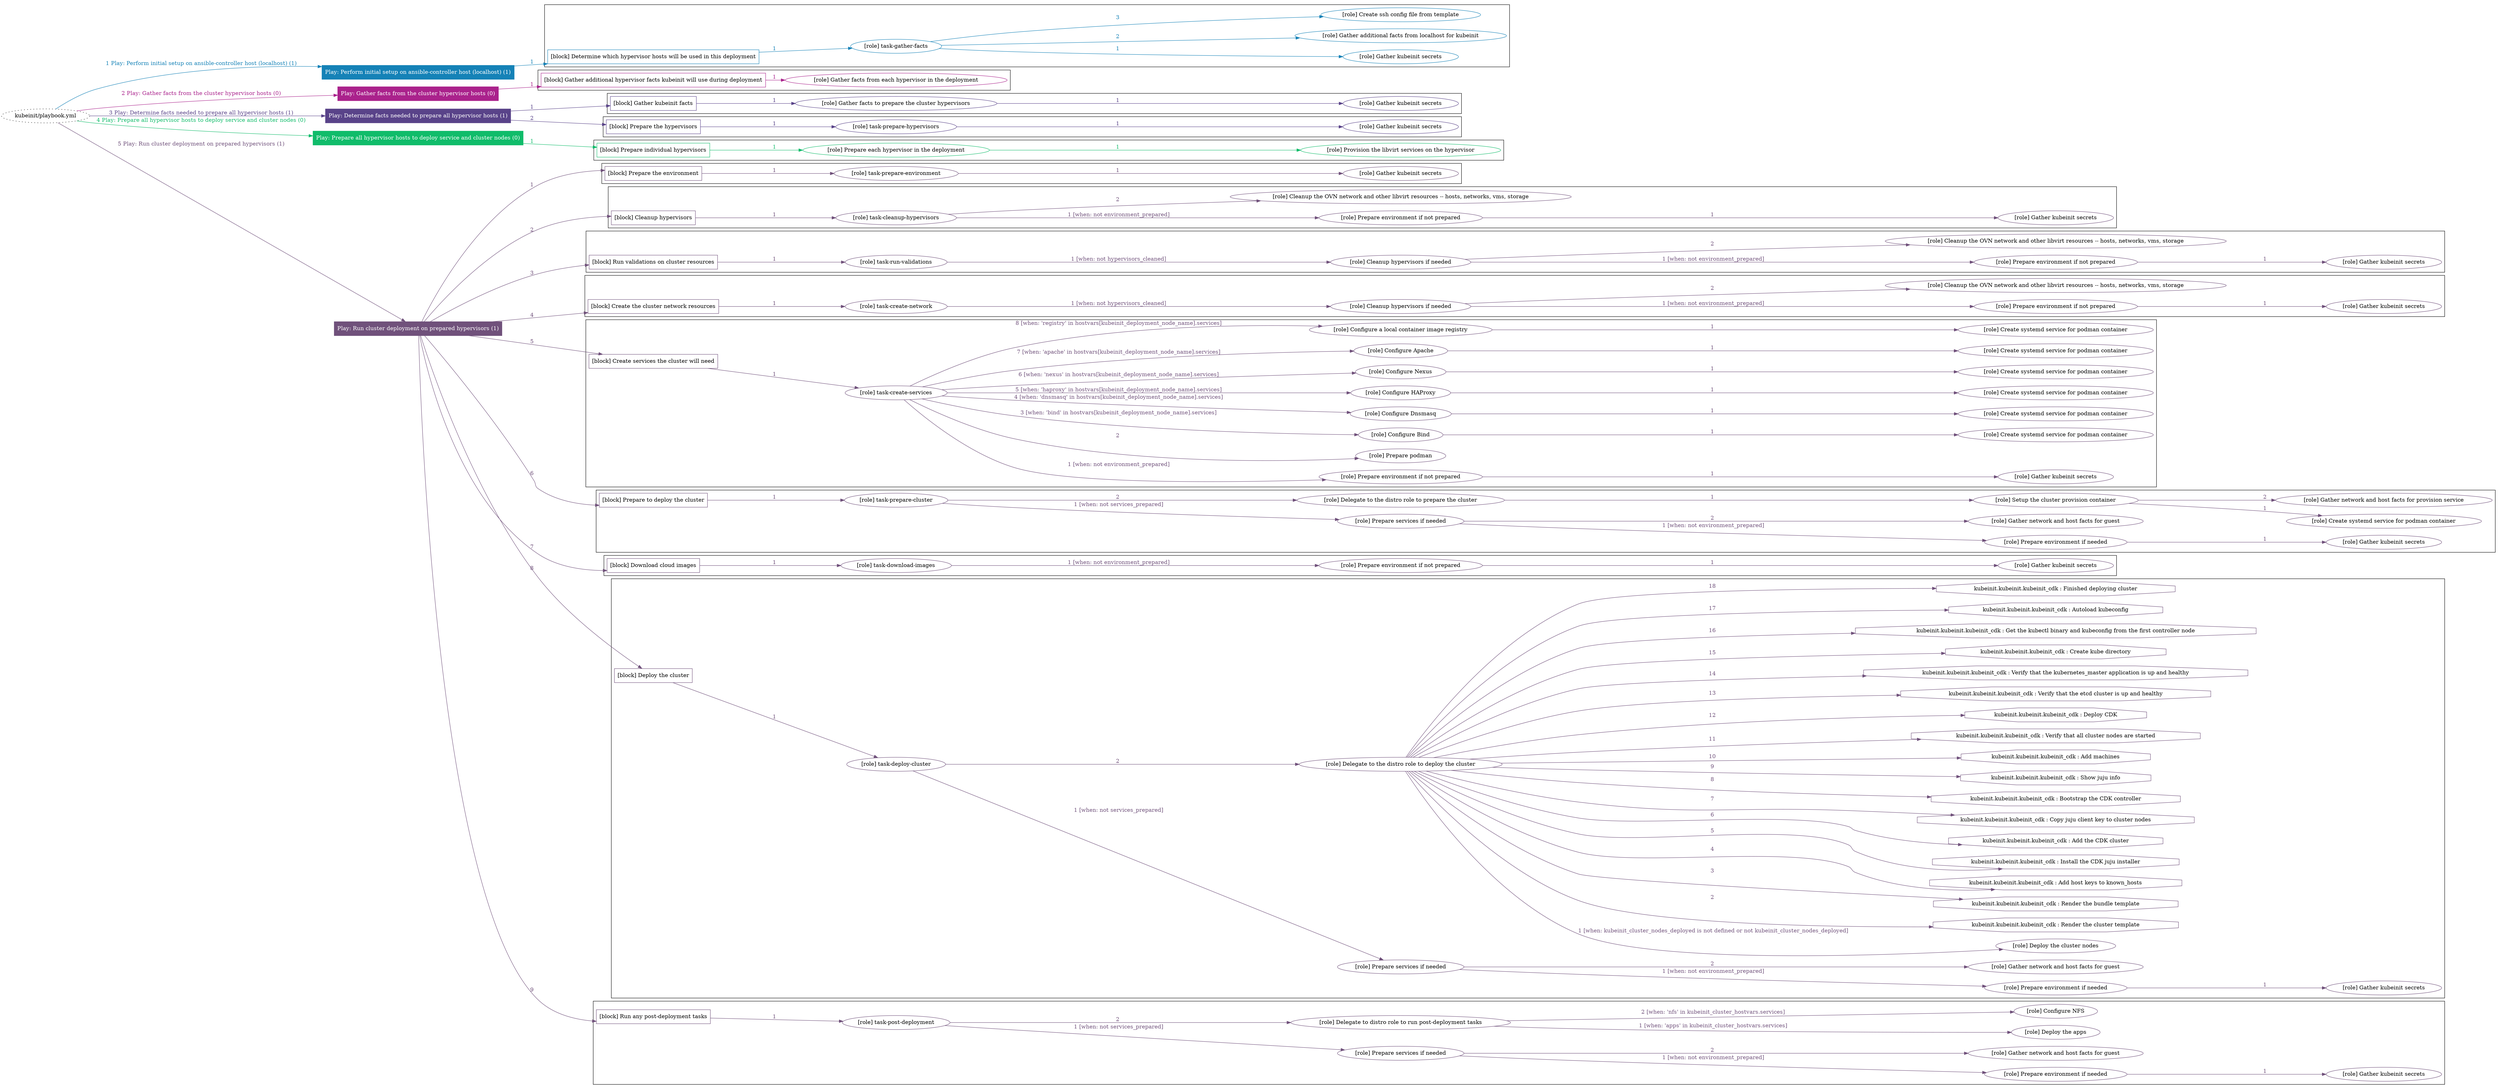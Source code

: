 digraph {
	graph [concentrate=true ordering=in rankdir=LR ratio=fill]
	edge [esep=5 sep=10]
	"kubeinit/playbook.yml" [URL="/home/runner/work/kubeinit/kubeinit/kubeinit/playbook.yml" id=playbook_e961bd21 style=dotted]
	"kubeinit/playbook.yml" -> play_87c64105 [label="1 Play: Perform initial setup on ansible-controller host (localhost) (1)" color="#1582b7" fontcolor="#1582b7" id=edge_play_87c64105 labeltooltip="1 Play: Perform initial setup on ansible-controller host (localhost) (1)" tooltip="1 Play: Perform initial setup on ansible-controller host (localhost) (1)"]
	subgraph "Play: Perform initial setup on ansible-controller host (localhost) (1)" {
		play_87c64105 [label="Play: Perform initial setup on ansible-controller host (localhost) (1)" URL="/home/runner/work/kubeinit/kubeinit/kubeinit/playbook.yml" color="#1582b7" fontcolor="#ffffff" id=play_87c64105 shape=box style=filled tooltip=localhost]
		play_87c64105 -> block_a2f444b9 [label=1 color="#1582b7" fontcolor="#1582b7" id=edge_block_a2f444b9 labeltooltip=1 tooltip=1]
		subgraph cluster_block_a2f444b9 {
			block_a2f444b9 [label="[block] Determine which hypervisor hosts will be used in this deployment" URL="/home/runner/work/kubeinit/kubeinit/kubeinit/playbook.yml" color="#1582b7" id=block_a2f444b9 labeltooltip="Determine which hypervisor hosts will be used in this deployment" shape=box tooltip="Determine which hypervisor hosts will be used in this deployment"]
			block_a2f444b9 -> role_18d2ad9b [label="1 " color="#1582b7" fontcolor="#1582b7" id=edge_role_18d2ad9b labeltooltip="1 " tooltip="1 "]
			subgraph "task-gather-facts" {
				role_18d2ad9b [label="[role] task-gather-facts" URL="/home/runner/work/kubeinit/kubeinit/kubeinit/playbook.yml" color="#1582b7" id=role_18d2ad9b tooltip="task-gather-facts"]
				role_18d2ad9b -> role_e6285c16 [label="1 " color="#1582b7" fontcolor="#1582b7" id=edge_role_e6285c16 labeltooltip="1 " tooltip="1 "]
				subgraph "Gather kubeinit secrets" {
					role_e6285c16 [label="[role] Gather kubeinit secrets" URL="/home/runner/.ansible/collections/ansible_collections/kubeinit/kubeinit/roles/kubeinit_prepare/tasks/build_hypervisors_group.yml" color="#1582b7" id=role_e6285c16 tooltip="Gather kubeinit secrets"]
				}
				role_18d2ad9b -> role_29a15464 [label="2 " color="#1582b7" fontcolor="#1582b7" id=edge_role_29a15464 labeltooltip="2 " tooltip="2 "]
				subgraph "Gather additional facts from localhost for kubeinit" {
					role_29a15464 [label="[role] Gather additional facts from localhost for kubeinit" URL="/home/runner/.ansible/collections/ansible_collections/kubeinit/kubeinit/roles/kubeinit_prepare/tasks/build_hypervisors_group.yml" color="#1582b7" id=role_29a15464 tooltip="Gather additional facts from localhost for kubeinit"]
				}
				role_18d2ad9b -> role_638b3662 [label="3 " color="#1582b7" fontcolor="#1582b7" id=edge_role_638b3662 labeltooltip="3 " tooltip="3 "]
				subgraph "Create ssh config file from template" {
					role_638b3662 [label="[role] Create ssh config file from template" URL="/home/runner/.ansible/collections/ansible_collections/kubeinit/kubeinit/roles/kubeinit_prepare/tasks/build_hypervisors_group.yml" color="#1582b7" id=role_638b3662 tooltip="Create ssh config file from template"]
				}
			}
		}
	}
	"kubeinit/playbook.yml" -> play_4f1127a1 [label="2 Play: Gather facts from the cluster hypervisor hosts (0)" color="#aa228c" fontcolor="#aa228c" id=edge_play_4f1127a1 labeltooltip="2 Play: Gather facts from the cluster hypervisor hosts (0)" tooltip="2 Play: Gather facts from the cluster hypervisor hosts (0)"]
	subgraph "Play: Gather facts from the cluster hypervisor hosts (0)" {
		play_4f1127a1 [label="Play: Gather facts from the cluster hypervisor hosts (0)" URL="/home/runner/work/kubeinit/kubeinit/kubeinit/playbook.yml" color="#aa228c" fontcolor="#ffffff" id=play_4f1127a1 shape=box style=filled tooltip="Play: Gather facts from the cluster hypervisor hosts (0)"]
		play_4f1127a1 -> block_5f55feec [label=1 color="#aa228c" fontcolor="#aa228c" id=edge_block_5f55feec labeltooltip=1 tooltip=1]
		subgraph cluster_block_5f55feec {
			block_5f55feec [label="[block] Gather additional hypervisor facts kubeinit will use during deployment" URL="/home/runner/work/kubeinit/kubeinit/kubeinit/playbook.yml" color="#aa228c" id=block_5f55feec labeltooltip="Gather additional hypervisor facts kubeinit will use during deployment" shape=box tooltip="Gather additional hypervisor facts kubeinit will use during deployment"]
			block_5f55feec -> role_579f45e4 [label="1 " color="#aa228c" fontcolor="#aa228c" id=edge_role_579f45e4 labeltooltip="1 " tooltip="1 "]
			subgraph "Gather facts from each hypervisor in the deployment" {
				role_579f45e4 [label="[role] Gather facts from each hypervisor in the deployment" URL="/home/runner/work/kubeinit/kubeinit/kubeinit/playbook.yml" color="#aa228c" id=role_579f45e4 tooltip="Gather facts from each hypervisor in the deployment"]
			}
		}
	}
	"kubeinit/playbook.yml" -> play_d66c3c8f [label="3 Play: Determine facts needed to prepare all hypervisor hosts (1)" color="#594389" fontcolor="#594389" id=edge_play_d66c3c8f labeltooltip="3 Play: Determine facts needed to prepare all hypervisor hosts (1)" tooltip="3 Play: Determine facts needed to prepare all hypervisor hosts (1)"]
	subgraph "Play: Determine facts needed to prepare all hypervisor hosts (1)" {
		play_d66c3c8f [label="Play: Determine facts needed to prepare all hypervisor hosts (1)" URL="/home/runner/work/kubeinit/kubeinit/kubeinit/playbook.yml" color="#594389" fontcolor="#ffffff" id=play_d66c3c8f shape=box style=filled tooltip=localhost]
		play_d66c3c8f -> block_e8933402 [label=1 color="#594389" fontcolor="#594389" id=edge_block_e8933402 labeltooltip=1 tooltip=1]
		subgraph cluster_block_e8933402 {
			block_e8933402 [label="[block] Gather kubeinit facts" URL="/home/runner/work/kubeinit/kubeinit/kubeinit/playbook.yml" color="#594389" id=block_e8933402 labeltooltip="Gather kubeinit facts" shape=box tooltip="Gather kubeinit facts"]
			block_e8933402 -> role_7d36f907 [label="1 " color="#594389" fontcolor="#594389" id=edge_role_7d36f907 labeltooltip="1 " tooltip="1 "]
			subgraph "Gather facts to prepare the cluster hypervisors" {
				role_7d36f907 [label="[role] Gather facts to prepare the cluster hypervisors" URL="/home/runner/work/kubeinit/kubeinit/kubeinit/playbook.yml" color="#594389" id=role_7d36f907 tooltip="Gather facts to prepare the cluster hypervisors"]
				role_7d36f907 -> role_40cd13fc [label="1 " color="#594389" fontcolor="#594389" id=edge_role_40cd13fc labeltooltip="1 " tooltip="1 "]
				subgraph "Gather kubeinit secrets" {
					role_40cd13fc [label="[role] Gather kubeinit secrets" URL="/home/runner/.ansible/collections/ansible_collections/kubeinit/kubeinit/roles/kubeinit_prepare/tasks/gather_kubeinit_facts.yml" color="#594389" id=role_40cd13fc tooltip="Gather kubeinit secrets"]
				}
			}
		}
		play_d66c3c8f -> block_650cc54a [label=2 color="#594389" fontcolor="#594389" id=edge_block_650cc54a labeltooltip=2 tooltip=2]
		subgraph cluster_block_650cc54a {
			block_650cc54a [label="[block] Prepare the hypervisors" URL="/home/runner/work/kubeinit/kubeinit/kubeinit/playbook.yml" color="#594389" id=block_650cc54a labeltooltip="Prepare the hypervisors" shape=box tooltip="Prepare the hypervisors"]
			block_650cc54a -> role_b9fdf3d8 [label="1 " color="#594389" fontcolor="#594389" id=edge_role_b9fdf3d8 labeltooltip="1 " tooltip="1 "]
			subgraph "task-prepare-hypervisors" {
				role_b9fdf3d8 [label="[role] task-prepare-hypervisors" URL="/home/runner/work/kubeinit/kubeinit/kubeinit/playbook.yml" color="#594389" id=role_b9fdf3d8 tooltip="task-prepare-hypervisors"]
				role_b9fdf3d8 -> role_2f6154be [label="1 " color="#594389" fontcolor="#594389" id=edge_role_2f6154be labeltooltip="1 " tooltip="1 "]
				subgraph "Gather kubeinit secrets" {
					role_2f6154be [label="[role] Gather kubeinit secrets" URL="/home/runner/.ansible/collections/ansible_collections/kubeinit/kubeinit/roles/kubeinit_prepare/tasks/gather_kubeinit_facts.yml" color="#594389" id=role_2f6154be tooltip="Gather kubeinit secrets"]
				}
			}
		}
	}
	"kubeinit/playbook.yml" -> play_b170e6d6 [label="4 Play: Prepare all hypervisor hosts to deploy service and cluster nodes (0)" color="#10bc6a" fontcolor="#10bc6a" id=edge_play_b170e6d6 labeltooltip="4 Play: Prepare all hypervisor hosts to deploy service and cluster nodes (0)" tooltip="4 Play: Prepare all hypervisor hosts to deploy service and cluster nodes (0)"]
	subgraph "Play: Prepare all hypervisor hosts to deploy service and cluster nodes (0)" {
		play_b170e6d6 [label="Play: Prepare all hypervisor hosts to deploy service and cluster nodes (0)" URL="/home/runner/work/kubeinit/kubeinit/kubeinit/playbook.yml" color="#10bc6a" fontcolor="#ffffff" id=play_b170e6d6 shape=box style=filled tooltip="Play: Prepare all hypervisor hosts to deploy service and cluster nodes (0)"]
		play_b170e6d6 -> block_8435c629 [label=1 color="#10bc6a" fontcolor="#10bc6a" id=edge_block_8435c629 labeltooltip=1 tooltip=1]
		subgraph cluster_block_8435c629 {
			block_8435c629 [label="[block] Prepare individual hypervisors" URL="/home/runner/work/kubeinit/kubeinit/kubeinit/playbook.yml" color="#10bc6a" id=block_8435c629 labeltooltip="Prepare individual hypervisors" shape=box tooltip="Prepare individual hypervisors"]
			block_8435c629 -> role_c2b6e0a0 [label="1 " color="#10bc6a" fontcolor="#10bc6a" id=edge_role_c2b6e0a0 labeltooltip="1 " tooltip="1 "]
			subgraph "Prepare each hypervisor in the deployment" {
				role_c2b6e0a0 [label="[role] Prepare each hypervisor in the deployment" URL="/home/runner/work/kubeinit/kubeinit/kubeinit/playbook.yml" color="#10bc6a" id=role_c2b6e0a0 tooltip="Prepare each hypervisor in the deployment"]
				role_c2b6e0a0 -> role_126b4a73 [label="1 " color="#10bc6a" fontcolor="#10bc6a" id=edge_role_126b4a73 labeltooltip="1 " tooltip="1 "]
				subgraph "Provision the libvirt services on the hypervisor" {
					role_126b4a73 [label="[role] Provision the libvirt services on the hypervisor" URL="/home/runner/.ansible/collections/ansible_collections/kubeinit/kubeinit/roles/kubeinit_prepare/tasks/prepare_hypervisor.yml" color="#10bc6a" id=role_126b4a73 tooltip="Provision the libvirt services on the hypervisor"]
				}
			}
		}
	}
	"kubeinit/playbook.yml" -> play_5b264ed7 [label="5 Play: Run cluster deployment on prepared hypervisors (1)" color="#70517b" fontcolor="#70517b" id=edge_play_5b264ed7 labeltooltip="5 Play: Run cluster deployment on prepared hypervisors (1)" tooltip="5 Play: Run cluster deployment on prepared hypervisors (1)"]
	subgraph "Play: Run cluster deployment on prepared hypervisors (1)" {
		play_5b264ed7 [label="Play: Run cluster deployment on prepared hypervisors (1)" URL="/home/runner/work/kubeinit/kubeinit/kubeinit/playbook.yml" color="#70517b" fontcolor="#ffffff" id=play_5b264ed7 shape=box style=filled tooltip=localhost]
		play_5b264ed7 -> block_85f5c746 [label=1 color="#70517b" fontcolor="#70517b" id=edge_block_85f5c746 labeltooltip=1 tooltip=1]
		subgraph cluster_block_85f5c746 {
			block_85f5c746 [label="[block] Prepare the environment" URL="/home/runner/work/kubeinit/kubeinit/kubeinit/playbook.yml" color="#70517b" id=block_85f5c746 labeltooltip="Prepare the environment" shape=box tooltip="Prepare the environment"]
			block_85f5c746 -> role_bc2df0e4 [label="1 " color="#70517b" fontcolor="#70517b" id=edge_role_bc2df0e4 labeltooltip="1 " tooltip="1 "]
			subgraph "task-prepare-environment" {
				role_bc2df0e4 [label="[role] task-prepare-environment" URL="/home/runner/work/kubeinit/kubeinit/kubeinit/playbook.yml" color="#70517b" id=role_bc2df0e4 tooltip="task-prepare-environment"]
				role_bc2df0e4 -> role_556f3bad [label="1 " color="#70517b" fontcolor="#70517b" id=edge_role_556f3bad labeltooltip="1 " tooltip="1 "]
				subgraph "Gather kubeinit secrets" {
					role_556f3bad [label="[role] Gather kubeinit secrets" URL="/home/runner/.ansible/collections/ansible_collections/kubeinit/kubeinit/roles/kubeinit_prepare/tasks/gather_kubeinit_facts.yml" color="#70517b" id=role_556f3bad tooltip="Gather kubeinit secrets"]
				}
			}
		}
		play_5b264ed7 -> block_90634335 [label=2 color="#70517b" fontcolor="#70517b" id=edge_block_90634335 labeltooltip=2 tooltip=2]
		subgraph cluster_block_90634335 {
			block_90634335 [label="[block] Cleanup hypervisors" URL="/home/runner/work/kubeinit/kubeinit/kubeinit/playbook.yml" color="#70517b" id=block_90634335 labeltooltip="Cleanup hypervisors" shape=box tooltip="Cleanup hypervisors"]
			block_90634335 -> role_f9f95675 [label="1 " color="#70517b" fontcolor="#70517b" id=edge_role_f9f95675 labeltooltip="1 " tooltip="1 "]
			subgraph "task-cleanup-hypervisors" {
				role_f9f95675 [label="[role] task-cleanup-hypervisors" URL="/home/runner/work/kubeinit/kubeinit/kubeinit/playbook.yml" color="#70517b" id=role_f9f95675 tooltip="task-cleanup-hypervisors"]
				role_f9f95675 -> role_d105f3de [label="1 [when: not environment_prepared]" color="#70517b" fontcolor="#70517b" id=edge_role_d105f3de labeltooltip="1 [when: not environment_prepared]" tooltip="1 [when: not environment_prepared]"]
				subgraph "Prepare environment if not prepared" {
					role_d105f3de [label="[role] Prepare environment if not prepared" URL="/home/runner/.ansible/collections/ansible_collections/kubeinit/kubeinit/roles/kubeinit_prepare/tasks/cleanup_hypervisors.yml" color="#70517b" id=role_d105f3de tooltip="Prepare environment if not prepared"]
					role_d105f3de -> role_854dcf87 [label="1 " color="#70517b" fontcolor="#70517b" id=edge_role_854dcf87 labeltooltip="1 " tooltip="1 "]
					subgraph "Gather kubeinit secrets" {
						role_854dcf87 [label="[role] Gather kubeinit secrets" URL="/home/runner/.ansible/collections/ansible_collections/kubeinit/kubeinit/roles/kubeinit_prepare/tasks/gather_kubeinit_facts.yml" color="#70517b" id=role_854dcf87 tooltip="Gather kubeinit secrets"]
					}
				}
				role_f9f95675 -> role_4ba802db [label="2 " color="#70517b" fontcolor="#70517b" id=edge_role_4ba802db labeltooltip="2 " tooltip="2 "]
				subgraph "Cleanup the OVN network and other libvirt resources -- hosts, networks, vms, storage" {
					role_4ba802db [label="[role] Cleanup the OVN network and other libvirt resources -- hosts, networks, vms, storage" URL="/home/runner/.ansible/collections/ansible_collections/kubeinit/kubeinit/roles/kubeinit_prepare/tasks/cleanup_hypervisors.yml" color="#70517b" id=role_4ba802db tooltip="Cleanup the OVN network and other libvirt resources -- hosts, networks, vms, storage"]
				}
			}
		}
		play_5b264ed7 -> block_b8c4463d [label=3 color="#70517b" fontcolor="#70517b" id=edge_block_b8c4463d labeltooltip=3 tooltip=3]
		subgraph cluster_block_b8c4463d {
			block_b8c4463d [label="[block] Run validations on cluster resources" URL="/home/runner/work/kubeinit/kubeinit/kubeinit/playbook.yml" color="#70517b" id=block_b8c4463d labeltooltip="Run validations on cluster resources" shape=box tooltip="Run validations on cluster resources"]
			block_b8c4463d -> role_10801eb2 [label="1 " color="#70517b" fontcolor="#70517b" id=edge_role_10801eb2 labeltooltip="1 " tooltip="1 "]
			subgraph "task-run-validations" {
				role_10801eb2 [label="[role] task-run-validations" URL="/home/runner/work/kubeinit/kubeinit/kubeinit/playbook.yml" color="#70517b" id=role_10801eb2 tooltip="task-run-validations"]
				role_10801eb2 -> role_93d32d0f [label="1 [when: not hypervisors_cleaned]" color="#70517b" fontcolor="#70517b" id=edge_role_93d32d0f labeltooltip="1 [when: not hypervisors_cleaned]" tooltip="1 [when: not hypervisors_cleaned]"]
				subgraph "Cleanup hypervisors if needed" {
					role_93d32d0f [label="[role] Cleanup hypervisors if needed" URL="/home/runner/.ansible/collections/ansible_collections/kubeinit/kubeinit/roles/kubeinit_validations/tasks/main.yml" color="#70517b" id=role_93d32d0f tooltip="Cleanup hypervisors if needed"]
					role_93d32d0f -> role_6d590b3e [label="1 [when: not environment_prepared]" color="#70517b" fontcolor="#70517b" id=edge_role_6d590b3e labeltooltip="1 [when: not environment_prepared]" tooltip="1 [when: not environment_prepared]"]
					subgraph "Prepare environment if not prepared" {
						role_6d590b3e [label="[role] Prepare environment if not prepared" URL="/home/runner/.ansible/collections/ansible_collections/kubeinit/kubeinit/roles/kubeinit_prepare/tasks/cleanup_hypervisors.yml" color="#70517b" id=role_6d590b3e tooltip="Prepare environment if not prepared"]
						role_6d590b3e -> role_679e4ec3 [label="1 " color="#70517b" fontcolor="#70517b" id=edge_role_679e4ec3 labeltooltip="1 " tooltip="1 "]
						subgraph "Gather kubeinit secrets" {
							role_679e4ec3 [label="[role] Gather kubeinit secrets" URL="/home/runner/.ansible/collections/ansible_collections/kubeinit/kubeinit/roles/kubeinit_prepare/tasks/gather_kubeinit_facts.yml" color="#70517b" id=role_679e4ec3 tooltip="Gather kubeinit secrets"]
						}
					}
					role_93d32d0f -> role_4a360d32 [label="2 " color="#70517b" fontcolor="#70517b" id=edge_role_4a360d32 labeltooltip="2 " tooltip="2 "]
					subgraph "Cleanup the OVN network and other libvirt resources -- hosts, networks, vms, storage" {
						role_4a360d32 [label="[role] Cleanup the OVN network and other libvirt resources -- hosts, networks, vms, storage" URL="/home/runner/.ansible/collections/ansible_collections/kubeinit/kubeinit/roles/kubeinit_prepare/tasks/cleanup_hypervisors.yml" color="#70517b" id=role_4a360d32 tooltip="Cleanup the OVN network and other libvirt resources -- hosts, networks, vms, storage"]
					}
				}
			}
		}
		play_5b264ed7 -> block_88219718 [label=4 color="#70517b" fontcolor="#70517b" id=edge_block_88219718 labeltooltip=4 tooltip=4]
		subgraph cluster_block_88219718 {
			block_88219718 [label="[block] Create the cluster network resources" URL="/home/runner/work/kubeinit/kubeinit/kubeinit/playbook.yml" color="#70517b" id=block_88219718 labeltooltip="Create the cluster network resources" shape=box tooltip="Create the cluster network resources"]
			block_88219718 -> role_7abcfae5 [label="1 " color="#70517b" fontcolor="#70517b" id=edge_role_7abcfae5 labeltooltip="1 " tooltip="1 "]
			subgraph "task-create-network" {
				role_7abcfae5 [label="[role] task-create-network" URL="/home/runner/work/kubeinit/kubeinit/kubeinit/playbook.yml" color="#70517b" id=role_7abcfae5 tooltip="task-create-network"]
				role_7abcfae5 -> role_da74200a [label="1 [when: not hypervisors_cleaned]" color="#70517b" fontcolor="#70517b" id=edge_role_da74200a labeltooltip="1 [when: not hypervisors_cleaned]" tooltip="1 [when: not hypervisors_cleaned]"]
				subgraph "Cleanup hypervisors if needed" {
					role_da74200a [label="[role] Cleanup hypervisors if needed" URL="/home/runner/.ansible/collections/ansible_collections/kubeinit/kubeinit/roles/kubeinit_libvirt/tasks/create_network.yml" color="#70517b" id=role_da74200a tooltip="Cleanup hypervisors if needed"]
					role_da74200a -> role_4936933c [label="1 [when: not environment_prepared]" color="#70517b" fontcolor="#70517b" id=edge_role_4936933c labeltooltip="1 [when: not environment_prepared]" tooltip="1 [when: not environment_prepared]"]
					subgraph "Prepare environment if not prepared" {
						role_4936933c [label="[role] Prepare environment if not prepared" URL="/home/runner/.ansible/collections/ansible_collections/kubeinit/kubeinit/roles/kubeinit_prepare/tasks/cleanup_hypervisors.yml" color="#70517b" id=role_4936933c tooltip="Prepare environment if not prepared"]
						role_4936933c -> role_3587aff1 [label="1 " color="#70517b" fontcolor="#70517b" id=edge_role_3587aff1 labeltooltip="1 " tooltip="1 "]
						subgraph "Gather kubeinit secrets" {
							role_3587aff1 [label="[role] Gather kubeinit secrets" URL="/home/runner/.ansible/collections/ansible_collections/kubeinit/kubeinit/roles/kubeinit_prepare/tasks/gather_kubeinit_facts.yml" color="#70517b" id=role_3587aff1 tooltip="Gather kubeinit secrets"]
						}
					}
					role_da74200a -> role_082f3051 [label="2 " color="#70517b" fontcolor="#70517b" id=edge_role_082f3051 labeltooltip="2 " tooltip="2 "]
					subgraph "Cleanup the OVN network and other libvirt resources -- hosts, networks, vms, storage" {
						role_082f3051 [label="[role] Cleanup the OVN network and other libvirt resources -- hosts, networks, vms, storage" URL="/home/runner/.ansible/collections/ansible_collections/kubeinit/kubeinit/roles/kubeinit_prepare/tasks/cleanup_hypervisors.yml" color="#70517b" id=role_082f3051 tooltip="Cleanup the OVN network and other libvirt resources -- hosts, networks, vms, storage"]
					}
				}
			}
		}
		play_5b264ed7 -> block_bb430942 [label=5 color="#70517b" fontcolor="#70517b" id=edge_block_bb430942 labeltooltip=5 tooltip=5]
		subgraph cluster_block_bb430942 {
			block_bb430942 [label="[block] Create services the cluster will need" URL="/home/runner/work/kubeinit/kubeinit/kubeinit/playbook.yml" color="#70517b" id=block_bb430942 labeltooltip="Create services the cluster will need" shape=box tooltip="Create services the cluster will need"]
			block_bb430942 -> role_895740ae [label="1 " color="#70517b" fontcolor="#70517b" id=edge_role_895740ae labeltooltip="1 " tooltip="1 "]
			subgraph "task-create-services" {
				role_895740ae [label="[role] task-create-services" URL="/home/runner/work/kubeinit/kubeinit/kubeinit/playbook.yml" color="#70517b" id=role_895740ae tooltip="task-create-services"]
				role_895740ae -> role_4c1c47a0 [label="1 [when: not environment_prepared]" color="#70517b" fontcolor="#70517b" id=edge_role_4c1c47a0 labeltooltip="1 [when: not environment_prepared]" tooltip="1 [when: not environment_prepared]"]
				subgraph "Prepare environment if not prepared" {
					role_4c1c47a0 [label="[role] Prepare environment if not prepared" URL="/home/runner/.ansible/collections/ansible_collections/kubeinit/kubeinit/roles/kubeinit_services/tasks/main.yml" color="#70517b" id=role_4c1c47a0 tooltip="Prepare environment if not prepared"]
					role_4c1c47a0 -> role_eb04eb26 [label="1 " color="#70517b" fontcolor="#70517b" id=edge_role_eb04eb26 labeltooltip="1 " tooltip="1 "]
					subgraph "Gather kubeinit secrets" {
						role_eb04eb26 [label="[role] Gather kubeinit secrets" URL="/home/runner/.ansible/collections/ansible_collections/kubeinit/kubeinit/roles/kubeinit_prepare/tasks/gather_kubeinit_facts.yml" color="#70517b" id=role_eb04eb26 tooltip="Gather kubeinit secrets"]
					}
				}
				role_895740ae -> role_6a7e3735 [label="2 " color="#70517b" fontcolor="#70517b" id=edge_role_6a7e3735 labeltooltip="2 " tooltip="2 "]
				subgraph "Prepare podman" {
					role_6a7e3735 [label="[role] Prepare podman" URL="/home/runner/.ansible/collections/ansible_collections/kubeinit/kubeinit/roles/kubeinit_services/tasks/00_create_service_pod.yml" color="#70517b" id=role_6a7e3735 tooltip="Prepare podman"]
				}
				role_895740ae -> role_f7224f70 [label="3 [when: 'bind' in hostvars[kubeinit_deployment_node_name].services]" color="#70517b" fontcolor="#70517b" id=edge_role_f7224f70 labeltooltip="3 [when: 'bind' in hostvars[kubeinit_deployment_node_name].services]" tooltip="3 [when: 'bind' in hostvars[kubeinit_deployment_node_name].services]"]
				subgraph "Configure Bind" {
					role_f7224f70 [label="[role] Configure Bind" URL="/home/runner/.ansible/collections/ansible_collections/kubeinit/kubeinit/roles/kubeinit_services/tasks/start_services_containers.yml" color="#70517b" id=role_f7224f70 tooltip="Configure Bind"]
					role_f7224f70 -> role_7c017019 [label="1 " color="#70517b" fontcolor="#70517b" id=edge_role_7c017019 labeltooltip="1 " tooltip="1 "]
					subgraph "Create systemd service for podman container" {
						role_7c017019 [label="[role] Create systemd service for podman container" URL="/home/runner/.ansible/collections/ansible_collections/kubeinit/kubeinit/roles/kubeinit_bind/tasks/main.yml" color="#70517b" id=role_7c017019 tooltip="Create systemd service for podman container"]
					}
				}
				role_895740ae -> role_dee06d68 [label="4 [when: 'dnsmasq' in hostvars[kubeinit_deployment_node_name].services]" color="#70517b" fontcolor="#70517b" id=edge_role_dee06d68 labeltooltip="4 [when: 'dnsmasq' in hostvars[kubeinit_deployment_node_name].services]" tooltip="4 [when: 'dnsmasq' in hostvars[kubeinit_deployment_node_name].services]"]
				subgraph "Configure Dnsmasq" {
					role_dee06d68 [label="[role] Configure Dnsmasq" URL="/home/runner/.ansible/collections/ansible_collections/kubeinit/kubeinit/roles/kubeinit_services/tasks/start_services_containers.yml" color="#70517b" id=role_dee06d68 tooltip="Configure Dnsmasq"]
					role_dee06d68 -> role_e36efeb1 [label="1 " color="#70517b" fontcolor="#70517b" id=edge_role_e36efeb1 labeltooltip="1 " tooltip="1 "]
					subgraph "Create systemd service for podman container" {
						role_e36efeb1 [label="[role] Create systemd service for podman container" URL="/home/runner/.ansible/collections/ansible_collections/kubeinit/kubeinit/roles/kubeinit_dnsmasq/tasks/main.yml" color="#70517b" id=role_e36efeb1 tooltip="Create systemd service for podman container"]
					}
				}
				role_895740ae -> role_9f12f9a7 [label="5 [when: 'haproxy' in hostvars[kubeinit_deployment_node_name].services]" color="#70517b" fontcolor="#70517b" id=edge_role_9f12f9a7 labeltooltip="5 [when: 'haproxy' in hostvars[kubeinit_deployment_node_name].services]" tooltip="5 [when: 'haproxy' in hostvars[kubeinit_deployment_node_name].services]"]
				subgraph "Configure HAProxy" {
					role_9f12f9a7 [label="[role] Configure HAProxy" URL="/home/runner/.ansible/collections/ansible_collections/kubeinit/kubeinit/roles/kubeinit_services/tasks/start_services_containers.yml" color="#70517b" id=role_9f12f9a7 tooltip="Configure HAProxy"]
					role_9f12f9a7 -> role_540e4642 [label="1 " color="#70517b" fontcolor="#70517b" id=edge_role_540e4642 labeltooltip="1 " tooltip="1 "]
					subgraph "Create systemd service for podman container" {
						role_540e4642 [label="[role] Create systemd service for podman container" URL="/home/runner/.ansible/collections/ansible_collections/kubeinit/kubeinit/roles/kubeinit_haproxy/tasks/main.yml" color="#70517b" id=role_540e4642 tooltip="Create systemd service for podman container"]
					}
				}
				role_895740ae -> role_e175c6b5 [label="6 [when: 'nexus' in hostvars[kubeinit_deployment_node_name].services]" color="#70517b" fontcolor="#70517b" id=edge_role_e175c6b5 labeltooltip="6 [when: 'nexus' in hostvars[kubeinit_deployment_node_name].services]" tooltip="6 [when: 'nexus' in hostvars[kubeinit_deployment_node_name].services]"]
				subgraph "Configure Nexus" {
					role_e175c6b5 [label="[role] Configure Nexus" URL="/home/runner/.ansible/collections/ansible_collections/kubeinit/kubeinit/roles/kubeinit_services/tasks/start_services_containers.yml" color="#70517b" id=role_e175c6b5 tooltip="Configure Nexus"]
					role_e175c6b5 -> role_6c45fba5 [label="1 " color="#70517b" fontcolor="#70517b" id=edge_role_6c45fba5 labeltooltip="1 " tooltip="1 "]
					subgraph "Create systemd service for podman container" {
						role_6c45fba5 [label="[role] Create systemd service for podman container" URL="/home/runner/.ansible/collections/ansible_collections/kubeinit/kubeinit/roles/kubeinit_nexus/tasks/main.yml" color="#70517b" id=role_6c45fba5 tooltip="Create systemd service for podman container"]
					}
				}
				role_895740ae -> role_64e0a888 [label="7 [when: 'apache' in hostvars[kubeinit_deployment_node_name].services]" color="#70517b" fontcolor="#70517b" id=edge_role_64e0a888 labeltooltip="7 [when: 'apache' in hostvars[kubeinit_deployment_node_name].services]" tooltip="7 [when: 'apache' in hostvars[kubeinit_deployment_node_name].services]"]
				subgraph "Configure Apache" {
					role_64e0a888 [label="[role] Configure Apache" URL="/home/runner/.ansible/collections/ansible_collections/kubeinit/kubeinit/roles/kubeinit_services/tasks/start_services_containers.yml" color="#70517b" id=role_64e0a888 tooltip="Configure Apache"]
					role_64e0a888 -> role_f2a1b989 [label="1 " color="#70517b" fontcolor="#70517b" id=edge_role_f2a1b989 labeltooltip="1 " tooltip="1 "]
					subgraph "Create systemd service for podman container" {
						role_f2a1b989 [label="[role] Create systemd service for podman container" URL="/home/runner/.ansible/collections/ansible_collections/kubeinit/kubeinit/roles/kubeinit_apache/tasks/main.yml" color="#70517b" id=role_f2a1b989 tooltip="Create systemd service for podman container"]
					}
				}
				role_895740ae -> role_9c300a97 [label="8 [when: 'registry' in hostvars[kubeinit_deployment_node_name].services]" color="#70517b" fontcolor="#70517b" id=edge_role_9c300a97 labeltooltip="8 [when: 'registry' in hostvars[kubeinit_deployment_node_name].services]" tooltip="8 [when: 'registry' in hostvars[kubeinit_deployment_node_name].services]"]
				subgraph "Configure a local container image registry" {
					role_9c300a97 [label="[role] Configure a local container image registry" URL="/home/runner/.ansible/collections/ansible_collections/kubeinit/kubeinit/roles/kubeinit_services/tasks/start_services_containers.yml" color="#70517b" id=role_9c300a97 tooltip="Configure a local container image registry"]
					role_9c300a97 -> role_ce941d5c [label="1 " color="#70517b" fontcolor="#70517b" id=edge_role_ce941d5c labeltooltip="1 " tooltip="1 "]
					subgraph "Create systemd service for podman container" {
						role_ce941d5c [label="[role] Create systemd service for podman container" URL="/home/runner/.ansible/collections/ansible_collections/kubeinit/kubeinit/roles/kubeinit_registry/tasks/main.yml" color="#70517b" id=role_ce941d5c tooltip="Create systemd service for podman container"]
					}
				}
			}
		}
		play_5b264ed7 -> block_7d9ab58f [label=6 color="#70517b" fontcolor="#70517b" id=edge_block_7d9ab58f labeltooltip=6 tooltip=6]
		subgraph cluster_block_7d9ab58f {
			block_7d9ab58f [label="[block] Prepare to deploy the cluster" URL="/home/runner/work/kubeinit/kubeinit/kubeinit/playbook.yml" color="#70517b" id=block_7d9ab58f labeltooltip="Prepare to deploy the cluster" shape=box tooltip="Prepare to deploy the cluster"]
			block_7d9ab58f -> role_f3714e29 [label="1 " color="#70517b" fontcolor="#70517b" id=edge_role_f3714e29 labeltooltip="1 " tooltip="1 "]
			subgraph "task-prepare-cluster" {
				role_f3714e29 [label="[role] task-prepare-cluster" URL="/home/runner/work/kubeinit/kubeinit/kubeinit/playbook.yml" color="#70517b" id=role_f3714e29 tooltip="task-prepare-cluster"]
				role_f3714e29 -> role_2d28033e [label="1 [when: not services_prepared]" color="#70517b" fontcolor="#70517b" id=edge_role_2d28033e labeltooltip="1 [when: not services_prepared]" tooltip="1 [when: not services_prepared]"]
				subgraph "Prepare services if needed" {
					role_2d28033e [label="[role] Prepare services if needed" URL="/home/runner/.ansible/collections/ansible_collections/kubeinit/kubeinit/roles/kubeinit_prepare/tasks/prepare_cluster.yml" color="#70517b" id=role_2d28033e tooltip="Prepare services if needed"]
					role_2d28033e -> role_96df4a0d [label="1 [when: not environment_prepared]" color="#70517b" fontcolor="#70517b" id=edge_role_96df4a0d labeltooltip="1 [when: not environment_prepared]" tooltip="1 [when: not environment_prepared]"]
					subgraph "Prepare environment if needed" {
						role_96df4a0d [label="[role] Prepare environment if needed" URL="/home/runner/.ansible/collections/ansible_collections/kubeinit/kubeinit/roles/kubeinit_services/tasks/prepare_services.yml" color="#70517b" id=role_96df4a0d tooltip="Prepare environment if needed"]
						role_96df4a0d -> role_45e7a537 [label="1 " color="#70517b" fontcolor="#70517b" id=edge_role_45e7a537 labeltooltip="1 " tooltip="1 "]
						subgraph "Gather kubeinit secrets" {
							role_45e7a537 [label="[role] Gather kubeinit secrets" URL="/home/runner/.ansible/collections/ansible_collections/kubeinit/kubeinit/roles/kubeinit_prepare/tasks/gather_kubeinit_facts.yml" color="#70517b" id=role_45e7a537 tooltip="Gather kubeinit secrets"]
						}
					}
					role_2d28033e -> role_2a914f83 [label="2 " color="#70517b" fontcolor="#70517b" id=edge_role_2a914f83 labeltooltip="2 " tooltip="2 "]
					subgraph "Gather network and host facts for guest" {
						role_2a914f83 [label="[role] Gather network and host facts for guest" URL="/home/runner/.ansible/collections/ansible_collections/kubeinit/kubeinit/roles/kubeinit_services/tasks/prepare_services.yml" color="#70517b" id=role_2a914f83 tooltip="Gather network and host facts for guest"]
					}
				}
				role_f3714e29 -> role_787d579f [label="2 " color="#70517b" fontcolor="#70517b" id=edge_role_787d579f labeltooltip="2 " tooltip="2 "]
				subgraph "Delegate to the distro role to prepare the cluster" {
					role_787d579f [label="[role] Delegate to the distro role to prepare the cluster" URL="/home/runner/.ansible/collections/ansible_collections/kubeinit/kubeinit/roles/kubeinit_prepare/tasks/prepare_cluster.yml" color="#70517b" id=role_787d579f tooltip="Delegate to the distro role to prepare the cluster"]
					role_787d579f -> role_be1cc8cc [label="1 " color="#70517b" fontcolor="#70517b" id=edge_role_be1cc8cc labeltooltip="1 " tooltip="1 "]
					subgraph "Setup the cluster provision container" {
						role_be1cc8cc [label="[role] Setup the cluster provision container" URL="/home/runner/.ansible/collections/ansible_collections/kubeinit/kubeinit/roles/kubeinit_cdk/tasks/prepare_cluster.yml" color="#70517b" id=role_be1cc8cc tooltip="Setup the cluster provision container"]
						role_be1cc8cc -> role_14d08bc9 [label="1 " color="#70517b" fontcolor="#70517b" id=edge_role_14d08bc9 labeltooltip="1 " tooltip="1 "]
						subgraph "Create systemd service for podman container" {
							role_14d08bc9 [label="[role] Create systemd service for podman container" URL="/home/runner/.ansible/collections/ansible_collections/kubeinit/kubeinit/roles/kubeinit_services/tasks/create_provision_container.yml" color="#70517b" id=role_14d08bc9 tooltip="Create systemd service for podman container"]
						}
						role_be1cc8cc -> role_d6ff45f5 [label="2 " color="#70517b" fontcolor="#70517b" id=edge_role_d6ff45f5 labeltooltip="2 " tooltip="2 "]
						subgraph "Gather network and host facts for provision service" {
							role_d6ff45f5 [label="[role] Gather network and host facts for provision service" URL="/home/runner/.ansible/collections/ansible_collections/kubeinit/kubeinit/roles/kubeinit_services/tasks/create_provision_container.yml" color="#70517b" id=role_d6ff45f5 tooltip="Gather network and host facts for provision service"]
						}
					}
				}
			}
		}
		play_5b264ed7 -> block_5e2fc375 [label=7 color="#70517b" fontcolor="#70517b" id=edge_block_5e2fc375 labeltooltip=7 tooltip=7]
		subgraph cluster_block_5e2fc375 {
			block_5e2fc375 [label="[block] Download cloud images" URL="/home/runner/work/kubeinit/kubeinit/kubeinit/playbook.yml" color="#70517b" id=block_5e2fc375 labeltooltip="Download cloud images" shape=box tooltip="Download cloud images"]
			block_5e2fc375 -> role_46822e33 [label="1 " color="#70517b" fontcolor="#70517b" id=edge_role_46822e33 labeltooltip="1 " tooltip="1 "]
			subgraph "task-download-images" {
				role_46822e33 [label="[role] task-download-images" URL="/home/runner/work/kubeinit/kubeinit/kubeinit/playbook.yml" color="#70517b" id=role_46822e33 tooltip="task-download-images"]
				role_46822e33 -> role_49778822 [label="1 [when: not environment_prepared]" color="#70517b" fontcolor="#70517b" id=edge_role_49778822 labeltooltip="1 [when: not environment_prepared]" tooltip="1 [when: not environment_prepared]"]
				subgraph "Prepare environment if not prepared" {
					role_49778822 [label="[role] Prepare environment if not prepared" URL="/home/runner/.ansible/collections/ansible_collections/kubeinit/kubeinit/roles/kubeinit_libvirt/tasks/download_cloud_images.yml" color="#70517b" id=role_49778822 tooltip="Prepare environment if not prepared"]
					role_49778822 -> role_54385763 [label="1 " color="#70517b" fontcolor="#70517b" id=edge_role_54385763 labeltooltip="1 " tooltip="1 "]
					subgraph "Gather kubeinit secrets" {
						role_54385763 [label="[role] Gather kubeinit secrets" URL="/home/runner/.ansible/collections/ansible_collections/kubeinit/kubeinit/roles/kubeinit_prepare/tasks/gather_kubeinit_facts.yml" color="#70517b" id=role_54385763 tooltip="Gather kubeinit secrets"]
					}
				}
			}
		}
		play_5b264ed7 -> block_648b30d6 [label=8 color="#70517b" fontcolor="#70517b" id=edge_block_648b30d6 labeltooltip=8 tooltip=8]
		subgraph cluster_block_648b30d6 {
			block_648b30d6 [label="[block] Deploy the cluster" URL="/home/runner/work/kubeinit/kubeinit/kubeinit/playbook.yml" color="#70517b" id=block_648b30d6 labeltooltip="Deploy the cluster" shape=box tooltip="Deploy the cluster"]
			block_648b30d6 -> role_38019171 [label="1 " color="#70517b" fontcolor="#70517b" id=edge_role_38019171 labeltooltip="1 " tooltip="1 "]
			subgraph "task-deploy-cluster" {
				role_38019171 [label="[role] task-deploy-cluster" URL="/home/runner/work/kubeinit/kubeinit/kubeinit/playbook.yml" color="#70517b" id=role_38019171 tooltip="task-deploy-cluster"]
				role_38019171 -> role_21afc2e8 [label="1 [when: not services_prepared]" color="#70517b" fontcolor="#70517b" id=edge_role_21afc2e8 labeltooltip="1 [when: not services_prepared]" tooltip="1 [when: not services_prepared]"]
				subgraph "Prepare services if needed" {
					role_21afc2e8 [label="[role] Prepare services if needed" URL="/home/runner/.ansible/collections/ansible_collections/kubeinit/kubeinit/roles/kubeinit_prepare/tasks/deploy_cluster.yml" color="#70517b" id=role_21afc2e8 tooltip="Prepare services if needed"]
					role_21afc2e8 -> role_a53c42f4 [label="1 [when: not environment_prepared]" color="#70517b" fontcolor="#70517b" id=edge_role_a53c42f4 labeltooltip="1 [when: not environment_prepared]" tooltip="1 [when: not environment_prepared]"]
					subgraph "Prepare environment if needed" {
						role_a53c42f4 [label="[role] Prepare environment if needed" URL="/home/runner/.ansible/collections/ansible_collections/kubeinit/kubeinit/roles/kubeinit_services/tasks/prepare_services.yml" color="#70517b" id=role_a53c42f4 tooltip="Prepare environment if needed"]
						role_a53c42f4 -> role_8d28fabb [label="1 " color="#70517b" fontcolor="#70517b" id=edge_role_8d28fabb labeltooltip="1 " tooltip="1 "]
						subgraph "Gather kubeinit secrets" {
							role_8d28fabb [label="[role] Gather kubeinit secrets" URL="/home/runner/.ansible/collections/ansible_collections/kubeinit/kubeinit/roles/kubeinit_prepare/tasks/gather_kubeinit_facts.yml" color="#70517b" id=role_8d28fabb tooltip="Gather kubeinit secrets"]
						}
					}
					role_21afc2e8 -> role_6322212d [label="2 " color="#70517b" fontcolor="#70517b" id=edge_role_6322212d labeltooltip="2 " tooltip="2 "]
					subgraph "Gather network and host facts for guest" {
						role_6322212d [label="[role] Gather network and host facts for guest" URL="/home/runner/.ansible/collections/ansible_collections/kubeinit/kubeinit/roles/kubeinit_services/tasks/prepare_services.yml" color="#70517b" id=role_6322212d tooltip="Gather network and host facts for guest"]
					}
				}
				role_38019171 -> role_20437f91 [label="2 " color="#70517b" fontcolor="#70517b" id=edge_role_20437f91 labeltooltip="2 " tooltip="2 "]
				subgraph "Delegate to the distro role to deploy the cluster" {
					role_20437f91 [label="[role] Delegate to the distro role to deploy the cluster" URL="/home/runner/.ansible/collections/ansible_collections/kubeinit/kubeinit/roles/kubeinit_prepare/tasks/deploy_cluster.yml" color="#70517b" id=role_20437f91 tooltip="Delegate to the distro role to deploy the cluster"]
					role_20437f91 -> role_21d5486a [label="1 [when: kubeinit_cluster_nodes_deployed is not defined or not kubeinit_cluster_nodes_deployed]" color="#70517b" fontcolor="#70517b" id=edge_role_21d5486a labeltooltip="1 [when: kubeinit_cluster_nodes_deployed is not defined or not kubeinit_cluster_nodes_deployed]" tooltip="1 [when: kubeinit_cluster_nodes_deployed is not defined or not kubeinit_cluster_nodes_deployed]"]
					subgraph "Deploy the cluster nodes" {
						role_21d5486a [label="[role] Deploy the cluster nodes" URL="/home/runner/.ansible/collections/ansible_collections/kubeinit/kubeinit/roles/kubeinit_cdk/tasks/main.yml" color="#70517b" id=role_21d5486a tooltip="Deploy the cluster nodes"]
					}
					task_b4d30dc0 [label="kubeinit.kubeinit.kubeinit_cdk : Render the cluster template" URL="/home/runner/.ansible/collections/ansible_collections/kubeinit/kubeinit/roles/kubeinit_cdk/tasks/main.yml" color="#70517b" id=task_b4d30dc0 shape=octagon tooltip="kubeinit.kubeinit.kubeinit_cdk : Render the cluster template"]
					role_20437f91 -> task_b4d30dc0 [label="2 " color="#70517b" fontcolor="#70517b" id=edge_task_b4d30dc0 labeltooltip="2 " tooltip="2 "]
					task_2b2c415d [label="kubeinit.kubeinit.kubeinit_cdk : Render the bundle template" URL="/home/runner/.ansible/collections/ansible_collections/kubeinit/kubeinit/roles/kubeinit_cdk/tasks/main.yml" color="#70517b" id=task_2b2c415d shape=octagon tooltip="kubeinit.kubeinit.kubeinit_cdk : Render the bundle template"]
					role_20437f91 -> task_2b2c415d [label="3 " color="#70517b" fontcolor="#70517b" id=edge_task_2b2c415d labeltooltip="3 " tooltip="3 "]
					task_0b7a4acf [label="kubeinit.kubeinit.kubeinit_cdk : Add host keys to known_hosts" URL="/home/runner/.ansible/collections/ansible_collections/kubeinit/kubeinit/roles/kubeinit_cdk/tasks/main.yml" color="#70517b" id=task_0b7a4acf shape=octagon tooltip="kubeinit.kubeinit.kubeinit_cdk : Add host keys to known_hosts"]
					role_20437f91 -> task_0b7a4acf [label="4 " color="#70517b" fontcolor="#70517b" id=edge_task_0b7a4acf labeltooltip="4 " tooltip="4 "]
					task_9b96335f [label="kubeinit.kubeinit.kubeinit_cdk : Install the CDK juju installer" URL="/home/runner/.ansible/collections/ansible_collections/kubeinit/kubeinit/roles/kubeinit_cdk/tasks/main.yml" color="#70517b" id=task_9b96335f shape=octagon tooltip="kubeinit.kubeinit.kubeinit_cdk : Install the CDK juju installer"]
					role_20437f91 -> task_9b96335f [label="5 " color="#70517b" fontcolor="#70517b" id=edge_task_9b96335f labeltooltip="5 " tooltip="5 "]
					task_1d3dae97 [label="kubeinit.kubeinit.kubeinit_cdk : Add the CDK cluster" URL="/home/runner/.ansible/collections/ansible_collections/kubeinit/kubeinit/roles/kubeinit_cdk/tasks/main.yml" color="#70517b" id=task_1d3dae97 shape=octagon tooltip="kubeinit.kubeinit.kubeinit_cdk : Add the CDK cluster"]
					role_20437f91 -> task_1d3dae97 [label="6 " color="#70517b" fontcolor="#70517b" id=edge_task_1d3dae97 labeltooltip="6 " tooltip="6 "]
					task_24530ad8 [label="kubeinit.kubeinit.kubeinit_cdk : Copy juju client key to cluster nodes" URL="/home/runner/.ansible/collections/ansible_collections/kubeinit/kubeinit/roles/kubeinit_cdk/tasks/main.yml" color="#70517b" id=task_24530ad8 shape=octagon tooltip="kubeinit.kubeinit.kubeinit_cdk : Copy juju client key to cluster nodes"]
					role_20437f91 -> task_24530ad8 [label="7 " color="#70517b" fontcolor="#70517b" id=edge_task_24530ad8 labeltooltip="7 " tooltip="7 "]
					task_2612dcbb [label="kubeinit.kubeinit.kubeinit_cdk : Bootstrap the CDK controller" URL="/home/runner/.ansible/collections/ansible_collections/kubeinit/kubeinit/roles/kubeinit_cdk/tasks/main.yml" color="#70517b" id=task_2612dcbb shape=octagon tooltip="kubeinit.kubeinit.kubeinit_cdk : Bootstrap the CDK controller"]
					role_20437f91 -> task_2612dcbb [label="8 " color="#70517b" fontcolor="#70517b" id=edge_task_2612dcbb labeltooltip="8 " tooltip="8 "]
					task_84345f22 [label="kubeinit.kubeinit.kubeinit_cdk : Show juju info" URL="/home/runner/.ansible/collections/ansible_collections/kubeinit/kubeinit/roles/kubeinit_cdk/tasks/main.yml" color="#70517b" id=task_84345f22 shape=octagon tooltip="kubeinit.kubeinit.kubeinit_cdk : Show juju info"]
					role_20437f91 -> task_84345f22 [label="9 " color="#70517b" fontcolor="#70517b" id=edge_task_84345f22 labeltooltip="9 " tooltip="9 "]
					task_7b68202e [label="kubeinit.kubeinit.kubeinit_cdk : Add machines" URL="/home/runner/.ansible/collections/ansible_collections/kubeinit/kubeinit/roles/kubeinit_cdk/tasks/main.yml" color="#70517b" id=task_7b68202e shape=octagon tooltip="kubeinit.kubeinit.kubeinit_cdk : Add machines"]
					role_20437f91 -> task_7b68202e [label="10 " color="#70517b" fontcolor="#70517b" id=edge_task_7b68202e labeltooltip="10 " tooltip="10 "]
					task_5f2bed2f [label="kubeinit.kubeinit.kubeinit_cdk : Verify that all cluster nodes are started" URL="/home/runner/.ansible/collections/ansible_collections/kubeinit/kubeinit/roles/kubeinit_cdk/tasks/main.yml" color="#70517b" id=task_5f2bed2f shape=octagon tooltip="kubeinit.kubeinit.kubeinit_cdk : Verify that all cluster nodes are started"]
					role_20437f91 -> task_5f2bed2f [label="11 " color="#70517b" fontcolor="#70517b" id=edge_task_5f2bed2f labeltooltip="11 " tooltip="11 "]
					task_e63b1d75 [label="kubeinit.kubeinit.kubeinit_cdk : Deploy CDK" URL="/home/runner/.ansible/collections/ansible_collections/kubeinit/kubeinit/roles/kubeinit_cdk/tasks/main.yml" color="#70517b" id=task_e63b1d75 shape=octagon tooltip="kubeinit.kubeinit.kubeinit_cdk : Deploy CDK"]
					role_20437f91 -> task_e63b1d75 [label="12 " color="#70517b" fontcolor="#70517b" id=edge_task_e63b1d75 labeltooltip="12 " tooltip="12 "]
					task_3c0120b8 [label="kubeinit.kubeinit.kubeinit_cdk : Verify that the etcd cluster is up and healthy" URL="/home/runner/.ansible/collections/ansible_collections/kubeinit/kubeinit/roles/kubeinit_cdk/tasks/main.yml" color="#70517b" id=task_3c0120b8 shape=octagon tooltip="kubeinit.kubeinit.kubeinit_cdk : Verify that the etcd cluster is up and healthy"]
					role_20437f91 -> task_3c0120b8 [label="13 " color="#70517b" fontcolor="#70517b" id=edge_task_3c0120b8 labeltooltip="13 " tooltip="13 "]
					task_81ce1267 [label="kubeinit.kubeinit.kubeinit_cdk : Verify that the kubernetes_master application is up and healthy" URL="/home/runner/.ansible/collections/ansible_collections/kubeinit/kubeinit/roles/kubeinit_cdk/tasks/main.yml" color="#70517b" id=task_81ce1267 shape=octagon tooltip="kubeinit.kubeinit.kubeinit_cdk : Verify that the kubernetes_master application is up and healthy"]
					role_20437f91 -> task_81ce1267 [label="14 " color="#70517b" fontcolor="#70517b" id=edge_task_81ce1267 labeltooltip="14 " tooltip="14 "]
					task_6a530593 [label="kubeinit.kubeinit.kubeinit_cdk : Create kube directory" URL="/home/runner/.ansible/collections/ansible_collections/kubeinit/kubeinit/roles/kubeinit_cdk/tasks/main.yml" color="#70517b" id=task_6a530593 shape=octagon tooltip="kubeinit.kubeinit.kubeinit_cdk : Create kube directory"]
					role_20437f91 -> task_6a530593 [label="15 " color="#70517b" fontcolor="#70517b" id=edge_task_6a530593 labeltooltip="15 " tooltip="15 "]
					task_768b5350 [label="kubeinit.kubeinit.kubeinit_cdk : Get the kubectl binary and kubeconfig from the first controller node" URL="/home/runner/.ansible/collections/ansible_collections/kubeinit/kubeinit/roles/kubeinit_cdk/tasks/main.yml" color="#70517b" id=task_768b5350 shape=octagon tooltip="kubeinit.kubeinit.kubeinit_cdk : Get the kubectl binary and kubeconfig from the first controller node"]
					role_20437f91 -> task_768b5350 [label="16 " color="#70517b" fontcolor="#70517b" id=edge_task_768b5350 labeltooltip="16 " tooltip="16 "]
					task_7acb687b [label="kubeinit.kubeinit.kubeinit_cdk : Autoload kubeconfig" URL="/home/runner/.ansible/collections/ansible_collections/kubeinit/kubeinit/roles/kubeinit_cdk/tasks/main.yml" color="#70517b" id=task_7acb687b shape=octagon tooltip="kubeinit.kubeinit.kubeinit_cdk : Autoload kubeconfig"]
					role_20437f91 -> task_7acb687b [label="17 " color="#70517b" fontcolor="#70517b" id=edge_task_7acb687b labeltooltip="17 " tooltip="17 "]
					task_2ef7e60e [label="kubeinit.kubeinit.kubeinit_cdk : Finished deploying cluster" URL="/home/runner/.ansible/collections/ansible_collections/kubeinit/kubeinit/roles/kubeinit_cdk/tasks/main.yml" color="#70517b" id=task_2ef7e60e shape=octagon tooltip="kubeinit.kubeinit.kubeinit_cdk : Finished deploying cluster"]
					role_20437f91 -> task_2ef7e60e [label="18 " color="#70517b" fontcolor="#70517b" id=edge_task_2ef7e60e labeltooltip="18 " tooltip="18 "]
				}
			}
		}
		play_5b264ed7 -> block_072ccea2 [label=9 color="#70517b" fontcolor="#70517b" id=edge_block_072ccea2 labeltooltip=9 tooltip=9]
		subgraph cluster_block_072ccea2 {
			block_072ccea2 [label="[block] Run any post-deployment tasks" URL="/home/runner/work/kubeinit/kubeinit/kubeinit/playbook.yml" color="#70517b" id=block_072ccea2 labeltooltip="Run any post-deployment tasks" shape=box tooltip="Run any post-deployment tasks"]
			block_072ccea2 -> role_6961d6e5 [label="1 " color="#70517b" fontcolor="#70517b" id=edge_role_6961d6e5 labeltooltip="1 " tooltip="1 "]
			subgraph "task-post-deployment" {
				role_6961d6e5 [label="[role] task-post-deployment" URL="/home/runner/work/kubeinit/kubeinit/kubeinit/playbook.yml" color="#70517b" id=role_6961d6e5 tooltip="task-post-deployment"]
				role_6961d6e5 -> role_7653db6b [label="1 [when: not services_prepared]" color="#70517b" fontcolor="#70517b" id=edge_role_7653db6b labeltooltip="1 [when: not services_prepared]" tooltip="1 [when: not services_prepared]"]
				subgraph "Prepare services if needed" {
					role_7653db6b [label="[role] Prepare services if needed" URL="/home/runner/.ansible/collections/ansible_collections/kubeinit/kubeinit/roles/kubeinit_prepare/tasks/post_deployment.yml" color="#70517b" id=role_7653db6b tooltip="Prepare services if needed"]
					role_7653db6b -> role_360d9b70 [label="1 [when: not environment_prepared]" color="#70517b" fontcolor="#70517b" id=edge_role_360d9b70 labeltooltip="1 [when: not environment_prepared]" tooltip="1 [when: not environment_prepared]"]
					subgraph "Prepare environment if needed" {
						role_360d9b70 [label="[role] Prepare environment if needed" URL="/home/runner/.ansible/collections/ansible_collections/kubeinit/kubeinit/roles/kubeinit_services/tasks/prepare_services.yml" color="#70517b" id=role_360d9b70 tooltip="Prepare environment if needed"]
						role_360d9b70 -> role_52876a55 [label="1 " color="#70517b" fontcolor="#70517b" id=edge_role_52876a55 labeltooltip="1 " tooltip="1 "]
						subgraph "Gather kubeinit secrets" {
							role_52876a55 [label="[role] Gather kubeinit secrets" URL="/home/runner/.ansible/collections/ansible_collections/kubeinit/kubeinit/roles/kubeinit_prepare/tasks/gather_kubeinit_facts.yml" color="#70517b" id=role_52876a55 tooltip="Gather kubeinit secrets"]
						}
					}
					role_7653db6b -> role_a8c996a6 [label="2 " color="#70517b" fontcolor="#70517b" id=edge_role_a8c996a6 labeltooltip="2 " tooltip="2 "]
					subgraph "Gather network and host facts for guest" {
						role_a8c996a6 [label="[role] Gather network and host facts for guest" URL="/home/runner/.ansible/collections/ansible_collections/kubeinit/kubeinit/roles/kubeinit_services/tasks/prepare_services.yml" color="#70517b" id=role_a8c996a6 tooltip="Gather network and host facts for guest"]
					}
				}
				role_6961d6e5 -> role_cf8fe9f5 [label="2 " color="#70517b" fontcolor="#70517b" id=edge_role_cf8fe9f5 labeltooltip="2 " tooltip="2 "]
				subgraph "Delegate to distro role to run post-deployment tasks" {
					role_cf8fe9f5 [label="[role] Delegate to distro role to run post-deployment tasks" URL="/home/runner/.ansible/collections/ansible_collections/kubeinit/kubeinit/roles/kubeinit_prepare/tasks/post_deployment.yml" color="#70517b" id=role_cf8fe9f5 tooltip="Delegate to distro role to run post-deployment tasks"]
					role_cf8fe9f5 -> role_a6790b37 [label="1 [when: 'apps' in kubeinit_cluster_hostvars.services]" color="#70517b" fontcolor="#70517b" id=edge_role_a6790b37 labeltooltip="1 [when: 'apps' in kubeinit_cluster_hostvars.services]" tooltip="1 [when: 'apps' in kubeinit_cluster_hostvars.services]"]
					subgraph "Deploy the apps" {
						role_a6790b37 [label="[role] Deploy the apps" URL="/home/runner/.ansible/collections/ansible_collections/kubeinit/kubeinit/roles/kubeinit_cdk/tasks/post_deployment_tasks.yml" color="#70517b" id=role_a6790b37 tooltip="Deploy the apps"]
					}
					role_cf8fe9f5 -> role_f270bb9f [label="2 [when: 'nfs' in kubeinit_cluster_hostvars.services]" color="#70517b" fontcolor="#70517b" id=edge_role_f270bb9f labeltooltip="2 [when: 'nfs' in kubeinit_cluster_hostvars.services]" tooltip="2 [when: 'nfs' in kubeinit_cluster_hostvars.services]"]
					subgraph "Configure NFS" {
						role_f270bb9f [label="[role] Configure NFS" URL="/home/runner/.ansible/collections/ansible_collections/kubeinit/kubeinit/roles/kubeinit_cdk/tasks/post_deployment_tasks.yml" color="#70517b" id=role_f270bb9f tooltip="Configure NFS"]
					}
				}
			}
		}
	}
}
